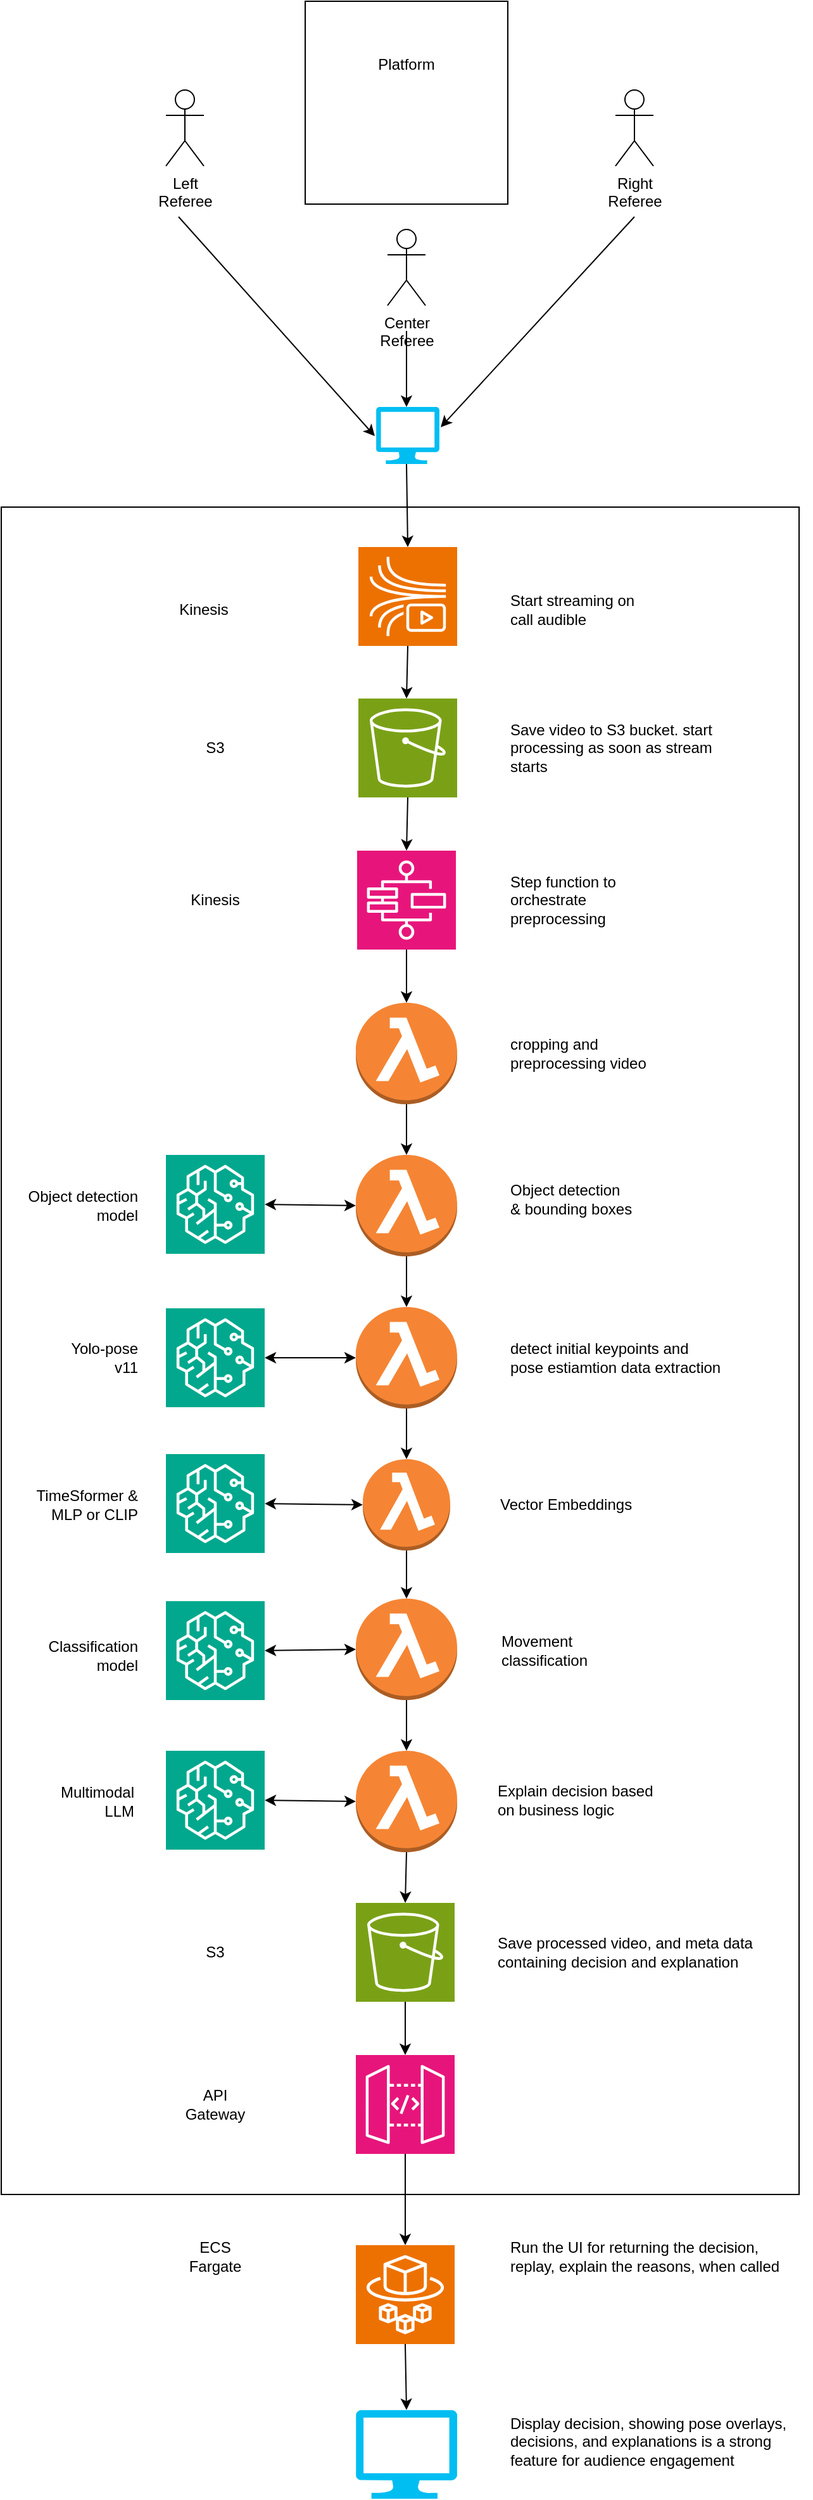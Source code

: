 <mxfile version="24.7.17">
  <diagram id="-JO8x4zFdo4FEkR7jgUP" name="RefVision diagram">
    <mxGraphModel dx="873" dy="1396" grid="1" gridSize="10" guides="1" tooltips="1" connect="1" arrows="1" fold="1" page="1" pageScale="1" pageWidth="1169" pageHeight="827" math="0" shadow="0">
      <root>
        <mxCell id="0" />
        <mxCell id="1" parent="0" />
        <mxCell id="WAWI1PnUTGvxY50PO7R5-44" value="" style="rounded=0;whiteSpace=wrap;html=1;" vertex="1" parent="1">
          <mxGeometry x="80" y="-111" width="630" height="1331" as="geometry" />
        </mxCell>
        <mxCell id="WAWI1PnUTGvxY50PO7R5-2" value="" style="sketch=0;points=[[0,0,0],[0.25,0,0],[0.5,0,0],[0.75,0,0],[1,0,0],[0,1,0],[0.25,1,0],[0.5,1,0],[0.75,1,0],[1,1,0],[0,0.25,0],[0,0.5,0],[0,0.75,0],[1,0.25,0],[1,0.5,0],[1,0.75,0]];outlineConnect=0;fontColor=#232F3E;fillColor=#E7157B;strokeColor=#ffffff;dashed=0;verticalLabelPosition=bottom;verticalAlign=top;align=center;html=1;fontSize=12;fontStyle=0;aspect=fixed;shape=mxgraph.aws4.resourceIcon;resIcon=mxgraph.aws4.step_functions;" vertex="1" parent="1">
          <mxGeometry x="361" y="160" width="78" height="78" as="geometry" />
        </mxCell>
        <mxCell id="WAWI1PnUTGvxY50PO7R5-3" value="" style="outlineConnect=0;dashed=0;verticalLabelPosition=bottom;verticalAlign=top;align=center;html=1;shape=mxgraph.aws3.lambda_function;fillColor=#F58534;gradientColor=none;" vertex="1" parent="1">
          <mxGeometry x="360" y="520" width="80" height="80" as="geometry" />
        </mxCell>
        <mxCell id="WAWI1PnUTGvxY50PO7R5-4" value="" style="outlineConnect=0;dashed=0;verticalLabelPosition=bottom;verticalAlign=top;align=center;html=1;shape=mxgraph.aws3.lambda_function;fillColor=#F58534;gradientColor=none;" vertex="1" parent="1">
          <mxGeometry x="360" y="280" width="80" height="80" as="geometry" />
        </mxCell>
        <mxCell id="WAWI1PnUTGvxY50PO7R5-5" value="" style="outlineConnect=0;dashed=0;verticalLabelPosition=bottom;verticalAlign=top;align=center;html=1;shape=mxgraph.aws3.lambda_function;fillColor=#F58534;gradientColor=none;" vertex="1" parent="1">
          <mxGeometry x="360" y="400" width="80" height="80" as="geometry" />
        </mxCell>
        <mxCell id="WAWI1PnUTGvxY50PO7R5-6" value="" style="endArrow=classic;html=1;rounded=0;exitX=0.5;exitY=1;exitDx=0;exitDy=0;exitPerimeter=0;entryX=0.5;entryY=0;entryDx=0;entryDy=0;entryPerimeter=0;" edge="1" parent="1" source="WAWI1PnUTGvxY50PO7R5-2" target="WAWI1PnUTGvxY50PO7R5-4">
          <mxGeometry width="50" height="50" relative="1" as="geometry">
            <mxPoint x="420" y="320" as="sourcePoint" />
            <mxPoint x="470" y="270" as="targetPoint" />
          </mxGeometry>
        </mxCell>
        <mxCell id="WAWI1PnUTGvxY50PO7R5-7" value="cropping and preprocessing video" style="text;html=1;align=left;verticalAlign=middle;whiteSpace=wrap;rounded=0;" vertex="1" parent="1">
          <mxGeometry x="480" y="305" width="140" height="30" as="geometry" />
        </mxCell>
        <mxCell id="WAWI1PnUTGvxY50PO7R5-8" value="detect initial keypoints and pose estiamtion data extraction" style="text;html=1;align=left;verticalAlign=middle;whiteSpace=wrap;rounded=0;" vertex="1" parent="1">
          <mxGeometry x="480" y="540" width="170" height="40" as="geometry" />
        </mxCell>
        <mxCell id="WAWI1PnUTGvxY50PO7R5-9" value="Object detection &amp;amp; bounding boxes" style="text;html=1;align=left;verticalAlign=middle;whiteSpace=wrap;rounded=0;" vertex="1" parent="1">
          <mxGeometry x="480" y="420" width="100" height="30" as="geometry" />
        </mxCell>
        <mxCell id="WAWI1PnUTGvxY50PO7R5-10" value="" style="endArrow=classic;html=1;rounded=0;exitX=0.5;exitY=1;exitDx=0;exitDy=0;exitPerimeter=0;entryX=0.5;entryY=0;entryDx=0;entryDy=0;entryPerimeter=0;" edge="1" parent="1" source="WAWI1PnUTGvxY50PO7R5-4" target="WAWI1PnUTGvxY50PO7R5-5">
          <mxGeometry width="50" height="50" relative="1" as="geometry">
            <mxPoint x="420" y="560" as="sourcePoint" />
            <mxPoint x="470" y="510" as="targetPoint" />
          </mxGeometry>
        </mxCell>
        <mxCell id="WAWI1PnUTGvxY50PO7R5-11" value="" style="endArrow=classic;html=1;rounded=0;exitX=0.5;exitY=1;exitDx=0;exitDy=0;exitPerimeter=0;entryX=0.5;entryY=0;entryDx=0;entryDy=0;entryPerimeter=0;" edge="1" parent="1" source="WAWI1PnUTGvxY50PO7R5-5" target="WAWI1PnUTGvxY50PO7R5-3">
          <mxGeometry width="50" height="50" relative="1" as="geometry">
            <mxPoint x="420" y="560" as="sourcePoint" />
            <mxPoint x="470" y="510" as="targetPoint" />
          </mxGeometry>
        </mxCell>
        <mxCell id="WAWI1PnUTGvxY50PO7R5-13" value="" style="sketch=0;points=[[0,0,0],[0.25,0,0],[0.5,0,0],[0.75,0,0],[1,0,0],[0,1,0],[0.25,1,0],[0.5,1,0],[0.75,1,0],[1,1,0],[0,0.25,0],[0,0.5,0],[0,0.75,0],[1,0.25,0],[1,0.5,0],[1,0.75,0]];outlineConnect=0;fontColor=#232F3E;fillColor=#01A88D;strokeColor=#ffffff;dashed=0;verticalLabelPosition=bottom;verticalAlign=top;align=center;html=1;fontSize=12;fontStyle=0;aspect=fixed;shape=mxgraph.aws4.resourceIcon;resIcon=mxgraph.aws4.sagemaker;" vertex="1" parent="1">
          <mxGeometry x="210" y="400" width="78" height="78" as="geometry" />
        </mxCell>
        <mxCell id="WAWI1PnUTGvxY50PO7R5-14" value="" style="endArrow=classic;startArrow=classic;html=1;rounded=0;exitX=1;exitY=0.5;exitDx=0;exitDy=0;exitPerimeter=0;" edge="1" parent="1" source="WAWI1PnUTGvxY50PO7R5-13">
          <mxGeometry width="50" height="50" relative="1" as="geometry">
            <mxPoint x="420" y="500" as="sourcePoint" />
            <mxPoint x="360" y="440" as="targetPoint" />
          </mxGeometry>
        </mxCell>
        <mxCell id="WAWI1PnUTGvxY50PO7R5-16" value="" style="sketch=0;points=[[0,0,0],[0.25,0,0],[0.5,0,0],[0.75,0,0],[1,0,0],[0,1,0],[0.25,1,0],[0.5,1,0],[0.75,1,0],[1,1,0],[0,0.25,0],[0,0.5,0],[0,0.75,0],[1,0.25,0],[1,0.5,0],[1,0.75,0]];outlineConnect=0;fontColor=#232F3E;fillColor=#01A88D;strokeColor=#ffffff;dashed=0;verticalLabelPosition=bottom;verticalAlign=top;align=center;html=1;fontSize=12;fontStyle=0;aspect=fixed;shape=mxgraph.aws4.resourceIcon;resIcon=mxgraph.aws4.sagemaker;" vertex="1" parent="1">
          <mxGeometry x="210" y="521" width="78" height="78" as="geometry" />
        </mxCell>
        <mxCell id="WAWI1PnUTGvxY50PO7R5-17" value="" style="endArrow=classic;startArrow=classic;html=1;rounded=0;exitX=1;exitY=0.5;exitDx=0;exitDy=0;exitPerimeter=0;entryX=0;entryY=0.5;entryDx=0;entryDy=0;entryPerimeter=0;" edge="1" parent="1" source="WAWI1PnUTGvxY50PO7R5-16" target="WAWI1PnUTGvxY50PO7R5-3">
          <mxGeometry width="50" height="50" relative="1" as="geometry">
            <mxPoint x="420" y="500" as="sourcePoint" />
            <mxPoint x="470" y="450" as="targetPoint" />
          </mxGeometry>
        </mxCell>
        <mxCell id="WAWI1PnUTGvxY50PO7R5-18" value="" style="outlineConnect=0;dashed=0;verticalLabelPosition=bottom;verticalAlign=top;align=center;html=1;shape=mxgraph.aws3.lambda_function;fillColor=#F58534;gradientColor=none;" vertex="1" parent="1">
          <mxGeometry x="360" y="750" width="80" height="80" as="geometry" />
        </mxCell>
        <mxCell id="WAWI1PnUTGvxY50PO7R5-19" value="" style="sketch=0;points=[[0,0,0],[0.25,0,0],[0.5,0,0],[0.75,0,0],[1,0,0],[0,1,0],[0.25,1,0],[0.5,1,0],[0.75,1,0],[1,1,0],[0,0.25,0],[0,0.5,0],[0,0.75,0],[1,0.25,0],[1,0.5,0],[1,0.75,0]];outlineConnect=0;fontColor=#232F3E;fillColor=#01A88D;strokeColor=#ffffff;dashed=0;verticalLabelPosition=bottom;verticalAlign=top;align=center;html=1;fontSize=12;fontStyle=0;aspect=fixed;shape=mxgraph.aws4.resourceIcon;resIcon=mxgraph.aws4.sagemaker;" vertex="1" parent="1">
          <mxGeometry x="210" y="752" width="78" height="78" as="geometry" />
        </mxCell>
        <mxCell id="WAWI1PnUTGvxY50PO7R5-20" value="" style="endArrow=classic;startArrow=classic;html=1;rounded=0;entryX=0;entryY=0.5;entryDx=0;entryDy=0;entryPerimeter=0;exitX=1;exitY=0.5;exitDx=0;exitDy=0;exitPerimeter=0;" edge="1" parent="1" source="WAWI1PnUTGvxY50PO7R5-19" target="WAWI1PnUTGvxY50PO7R5-18">
          <mxGeometry width="50" height="50" relative="1" as="geometry">
            <mxPoint x="290" y="790" as="sourcePoint" />
            <mxPoint x="340" y="740" as="targetPoint" />
          </mxGeometry>
        </mxCell>
        <mxCell id="WAWI1PnUTGvxY50PO7R5-21" value="Movement classification" style="text;html=1;align=left;verticalAlign=middle;whiteSpace=wrap;rounded=0;" vertex="1" parent="1">
          <mxGeometry x="473" y="776" width="80" height="30" as="geometry" />
        </mxCell>
        <mxCell id="WAWI1PnUTGvxY50PO7R5-23" value="Yolo-pose v11" style="text;html=1;align=right;verticalAlign=middle;whiteSpace=wrap;rounded=0;" vertex="1" parent="1">
          <mxGeometry x="130" y="545" width="60" height="30" as="geometry" />
        </mxCell>
        <mxCell id="WAWI1PnUTGvxY50PO7R5-24" value="Object detection model" style="text;html=1;align=right;verticalAlign=middle;whiteSpace=wrap;rounded=0;" vertex="1" parent="1">
          <mxGeometry x="90" y="425" width="100" height="30" as="geometry" />
        </mxCell>
        <mxCell id="WAWI1PnUTGvxY50PO7R5-25" value="Classification model" style="text;html=1;align=right;verticalAlign=middle;whiteSpace=wrap;rounded=0;" vertex="1" parent="1">
          <mxGeometry x="120" y="780" width="70" height="30" as="geometry" />
        </mxCell>
        <mxCell id="WAWI1PnUTGvxY50PO7R5-26" value="Step function to orchestrate preprocessing" style="text;html=1;align=left;verticalAlign=middle;whiteSpace=wrap;rounded=0;" vertex="1" parent="1">
          <mxGeometry x="480" y="176" width="120" height="46" as="geometry" />
        </mxCell>
        <mxCell id="WAWI1PnUTGvxY50PO7R5-27" value="" style="outlineConnect=0;dashed=0;verticalLabelPosition=bottom;verticalAlign=top;align=center;html=1;shape=mxgraph.aws3.lambda_function;fillColor=#F58534;gradientColor=none;" vertex="1" parent="1">
          <mxGeometry x="360" y="870" width="80" height="80" as="geometry" />
        </mxCell>
        <mxCell id="WAWI1PnUTGvxY50PO7R5-28" value="Multimodal LLM" style="text;html=1;align=right;verticalAlign=middle;whiteSpace=wrap;rounded=0;" vertex="1" parent="1">
          <mxGeometry x="127" y="895" width="60" height="30" as="geometry" />
        </mxCell>
        <mxCell id="WAWI1PnUTGvxY50PO7R5-29" value="" style="sketch=0;points=[[0,0,0],[0.25,0,0],[0.5,0,0],[0.75,0,0],[1,0,0],[0,1,0],[0.25,1,0],[0.5,1,0],[0.75,1,0],[1,1,0],[0,0.25,0],[0,0.5,0],[0,0.75,0],[1,0.25,0],[1,0.5,0],[1,0.75,0]];outlineConnect=0;fontColor=#232F3E;fillColor=#01A88D;strokeColor=#ffffff;dashed=0;verticalLabelPosition=bottom;verticalAlign=top;align=center;html=1;fontSize=12;fontStyle=0;aspect=fixed;shape=mxgraph.aws4.resourceIcon;resIcon=mxgraph.aws4.sagemaker;" vertex="1" parent="1">
          <mxGeometry x="210" y="870" width="78" height="78" as="geometry" />
        </mxCell>
        <mxCell id="WAWI1PnUTGvxY50PO7R5-30" value="" style="endArrow=classic;startArrow=classic;html=1;rounded=0;exitX=1;exitY=0.5;exitDx=0;exitDy=0;exitPerimeter=0;entryX=0;entryY=0.5;entryDx=0;entryDy=0;entryPerimeter=0;" edge="1" parent="1" source="WAWI1PnUTGvxY50PO7R5-29" target="WAWI1PnUTGvxY50PO7R5-27">
          <mxGeometry width="50" height="50" relative="1" as="geometry">
            <mxPoint x="420" y="850" as="sourcePoint" />
            <mxPoint x="470" y="800" as="targetPoint" />
          </mxGeometry>
        </mxCell>
        <mxCell id="WAWI1PnUTGvxY50PO7R5-31" value="Explain decision based on business logic" style="text;html=1;align=left;verticalAlign=middle;whiteSpace=wrap;rounded=0;" vertex="1" parent="1">
          <mxGeometry x="470" y="894" width="130" height="30" as="geometry" />
        </mxCell>
        <mxCell id="WAWI1PnUTGvxY50PO7R5-34" value="" style="endArrow=classic;html=1;rounded=0;exitX=0.5;exitY=1;exitDx=0;exitDy=0;exitPerimeter=0;entryX=0.5;entryY=0;entryDx=0;entryDy=0;entryPerimeter=0;" edge="1" parent="1" source="WAWI1PnUTGvxY50PO7R5-18" target="WAWI1PnUTGvxY50PO7R5-27">
          <mxGeometry width="50" height="50" relative="1" as="geometry">
            <mxPoint x="420" y="910" as="sourcePoint" />
            <mxPoint x="470" y="860" as="targetPoint" />
          </mxGeometry>
        </mxCell>
        <mxCell id="WAWI1PnUTGvxY50PO7R5-36" value="ECS Fargate" style="text;html=1;align=center;verticalAlign=middle;whiteSpace=wrap;rounded=0;" vertex="1" parent="1">
          <mxGeometry x="219" y="1254" width="60" height="30" as="geometry" />
        </mxCell>
        <mxCell id="WAWI1PnUTGvxY50PO7R5-37" value="Run the UI for returning the decision, replay, explain the reasons, when called" style="text;html=1;align=left;verticalAlign=middle;whiteSpace=wrap;rounded=0;" vertex="1" parent="1">
          <mxGeometry x="480" y="1254" width="220" height="30" as="geometry" />
        </mxCell>
        <mxCell id="WAWI1PnUTGvxY50PO7R5-38" value="" style="endArrow=classic;html=1;rounded=0;entryX=0.5;entryY=0;entryDx=0;entryDy=0;entryPerimeter=0;exitX=0.5;exitY=1;exitDx=0;exitDy=0;exitPerimeter=0;" edge="1" parent="1" source="WAWI1PnUTGvxY50PO7R5-39" target="WAWI1PnUTGvxY50PO7R5-2">
          <mxGeometry width="50" height="50" relative="1" as="geometry">
            <mxPoint x="400" y="120" as="sourcePoint" />
            <mxPoint x="470" y="30" as="targetPoint" />
          </mxGeometry>
        </mxCell>
        <mxCell id="WAWI1PnUTGvxY50PO7R5-39" value="" style="sketch=0;points=[[0,0,0],[0.25,0,0],[0.5,0,0],[0.75,0,0],[1,0,0],[0,1,0],[0.25,1,0],[0.5,1,0],[0.75,1,0],[1,1,0],[0,0.25,0],[0,0.5,0],[0,0.75,0],[1,0.25,0],[1,0.5,0],[1,0.75,0]];outlineConnect=0;fontColor=#232F3E;fillColor=#7AA116;strokeColor=#ffffff;dashed=0;verticalLabelPosition=bottom;verticalAlign=top;align=center;html=1;fontSize=12;fontStyle=0;aspect=fixed;shape=mxgraph.aws4.resourceIcon;resIcon=mxgraph.aws4.s3;" vertex="1" parent="1">
          <mxGeometry x="362" y="40" width="78" height="78" as="geometry" />
        </mxCell>
        <mxCell id="WAWI1PnUTGvxY50PO7R5-40" value="" style="sketch=0;points=[[0,0,0],[0.25,0,0],[0.5,0,0],[0.75,0,0],[1,0,0],[0,1,0],[0.25,1,0],[0.5,1,0],[0.75,1,0],[1,1,0],[0,0.25,0],[0,0.5,0],[0,0.75,0],[1,0.25,0],[1,0.5,0],[1,0.75,0]];outlineConnect=0;fontColor=#232F3E;fillColor=#ED7100;strokeColor=#ffffff;dashed=0;verticalLabelPosition=bottom;verticalAlign=top;align=center;html=1;fontSize=12;fontStyle=0;aspect=fixed;shape=mxgraph.aws4.resourceIcon;resIcon=mxgraph.aws4.fargate;" vertex="1" parent="1">
          <mxGeometry x="360" y="1260" width="78" height="78" as="geometry" />
        </mxCell>
        <mxCell id="WAWI1PnUTGvxY50PO7R5-41" value="" style="sketch=0;points=[[0,0,0],[0.25,0,0],[0.5,0,0],[0.75,0,0],[1,0,0],[0,1,0],[0.25,1,0],[0.5,1,0],[0.75,1,0],[1,1,0],[0,0.25,0],[0,0.5,0],[0,0.75,0],[1,0.25,0],[1,0.5,0],[1,0.75,0]];outlineConnect=0;fontColor=#232F3E;fillColor=#7AA116;strokeColor=#ffffff;dashed=0;verticalLabelPosition=bottom;verticalAlign=top;align=center;html=1;fontSize=12;fontStyle=0;aspect=fixed;shape=mxgraph.aws4.resourceIcon;resIcon=mxgraph.aws4.s3;" vertex="1" parent="1">
          <mxGeometry x="360" y="990" width="78" height="78" as="geometry" />
        </mxCell>
        <mxCell id="WAWI1PnUTGvxY50PO7R5-43" value="Save processed video, and meta data containing decision and explanation" style="text;html=1;align=left;verticalAlign=middle;whiteSpace=wrap;rounded=0;" vertex="1" parent="1">
          <mxGeometry x="470" y="1014" width="220" height="30" as="geometry" />
        </mxCell>
        <mxCell id="WAWI1PnUTGvxY50PO7R5-45" value="" style="verticalLabelPosition=bottom;html=1;verticalAlign=top;align=center;strokeColor=none;fillColor=#00BEF2;shape=mxgraph.azure.computer;pointerEvents=1;" vertex="1" parent="1">
          <mxGeometry x="360" y="1390" width="80" height="70" as="geometry" />
        </mxCell>
        <mxCell id="WAWI1PnUTGvxY50PO7R5-46" value="Display decision, showing pose overlays, decisions, and explanations is a strong feature for audience engagement" style="text;html=1;align=left;verticalAlign=middle;whiteSpace=wrap;rounded=0;" vertex="1" parent="1">
          <mxGeometry x="480" y="1390" width="240" height="50" as="geometry" />
        </mxCell>
        <mxCell id="WAWI1PnUTGvxY50PO7R5-47" value="" style="endArrow=classic;html=1;rounded=0;exitX=0.5;exitY=1;exitDx=0;exitDy=0;exitPerimeter=0;entryX=0.5;entryY=0;entryDx=0;entryDy=0;entryPerimeter=0;" edge="1" parent="1" source="WAWI1PnUTGvxY50PO7R5-40" target="WAWI1PnUTGvxY50PO7R5-45">
          <mxGeometry width="50" height="50" relative="1" as="geometry">
            <mxPoint x="420" y="1440" as="sourcePoint" />
            <mxPoint x="470" y="1390" as="targetPoint" />
          </mxGeometry>
        </mxCell>
        <mxCell id="apTRcwX0F5dgear1Zv7N-1" value="S3" style="text;html=1;align=center;verticalAlign=middle;whiteSpace=wrap;rounded=0;" vertex="1" parent="1">
          <mxGeometry x="219" y="1014" width="60" height="30" as="geometry" />
        </mxCell>
        <mxCell id="apTRcwX0F5dgear1Zv7N-2" value="" style="sketch=0;points=[[0,0,0],[0.25,0,0],[0.5,0,0],[0.75,0,0],[1,0,0],[0,1,0],[0.25,1,0],[0.5,1,0],[0.75,1,0],[1,1,0],[0,0.25,0],[0,0.5,0],[0,0.75,0],[1,0.25,0],[1,0.5,0],[1,0.75,0]];outlineConnect=0;fontColor=#232F3E;fillColor=#E7157B;strokeColor=#ffffff;dashed=0;verticalLabelPosition=bottom;verticalAlign=top;align=center;html=1;fontSize=12;fontStyle=0;aspect=fixed;shape=mxgraph.aws4.resourceIcon;resIcon=mxgraph.aws4.api_gateway;" vertex="1" parent="1">
          <mxGeometry x="360" y="1110" width="78" height="78" as="geometry" />
        </mxCell>
        <mxCell id="apTRcwX0F5dgear1Zv7N-3" value="" style="endArrow=classic;html=1;rounded=0;exitX=0.5;exitY=1;exitDx=0;exitDy=0;exitPerimeter=0;entryX=0.5;entryY=0;entryDx=0;entryDy=0;entryPerimeter=0;" edge="1" parent="1" source="apTRcwX0F5dgear1Zv7N-2" target="WAWI1PnUTGvxY50PO7R5-40">
          <mxGeometry width="50" height="50" relative="1" as="geometry">
            <mxPoint x="420" y="1380" as="sourcePoint" />
            <mxPoint x="470" y="1330" as="targetPoint" />
          </mxGeometry>
        </mxCell>
        <mxCell id="apTRcwX0F5dgear1Zv7N-4" value="" style="endArrow=classic;html=1;rounded=0;exitX=0.5;exitY=1;exitDx=0;exitDy=0;exitPerimeter=0;entryX=0.5;entryY=0;entryDx=0;entryDy=0;entryPerimeter=0;" edge="1" parent="1" source="WAWI1PnUTGvxY50PO7R5-41" target="apTRcwX0F5dgear1Zv7N-2">
          <mxGeometry width="50" height="50" relative="1" as="geometry">
            <mxPoint x="420" y="1380" as="sourcePoint" />
            <mxPoint x="470" y="1330" as="targetPoint" />
          </mxGeometry>
        </mxCell>
        <mxCell id="apTRcwX0F5dgear1Zv7N-5" value="API Gateway" style="text;html=1;align=center;verticalAlign=middle;whiteSpace=wrap;rounded=0;" vertex="1" parent="1">
          <mxGeometry x="219" y="1134" width="60" height="30" as="geometry" />
        </mxCell>
        <mxCell id="QuN5w_704vBOULfmnqHs-1" value="" style="whiteSpace=wrap;html=1;aspect=fixed;" vertex="1" parent="1">
          <mxGeometry x="320" y="-510" width="160" height="160" as="geometry" />
        </mxCell>
        <mxCell id="QuN5w_704vBOULfmnqHs-2" value="Center &lt;br&gt;Referee" style="shape=umlActor;verticalLabelPosition=bottom;verticalAlign=top;html=1;outlineConnect=0;" vertex="1" parent="1">
          <mxGeometry x="385" y="-330" width="30" height="60" as="geometry" />
        </mxCell>
        <mxCell id="QuN5w_704vBOULfmnqHs-3" value="Right &lt;br&gt;Referee" style="shape=umlActor;verticalLabelPosition=bottom;verticalAlign=top;html=1;outlineConnect=0;" vertex="1" parent="1">
          <mxGeometry x="565" y="-440" width="30" height="60" as="geometry" />
        </mxCell>
        <mxCell id="QuN5w_704vBOULfmnqHs-4" value="Left &lt;br&gt;Referee" style="shape=umlActor;verticalLabelPosition=bottom;verticalAlign=top;html=1;outlineConnect=0;" vertex="1" parent="1">
          <mxGeometry x="210" y="-440" width="30" height="60" as="geometry" />
        </mxCell>
        <mxCell id="QuN5w_704vBOULfmnqHs-5" value="" style="endArrow=classic;html=1;rounded=0;entryX=0.5;entryY=0;entryDx=0;entryDy=0;entryPerimeter=0;" edge="1" parent="1">
          <mxGeometry width="50" height="50" relative="1" as="geometry">
            <mxPoint x="400" y="-250" as="sourcePoint" />
            <mxPoint x="400" y="-190" as="targetPoint" />
          </mxGeometry>
        </mxCell>
        <mxCell id="QuN5w_704vBOULfmnqHs-6" value="" style="endArrow=classic;html=1;rounded=0;entryX=1.04;entryY=0.347;entryDx=0;entryDy=0;entryPerimeter=0;" edge="1" parent="1">
          <mxGeometry width="50" height="50" relative="1" as="geometry">
            <mxPoint x="580" y="-340" as="sourcePoint" />
            <mxPoint x="427" y="-174" as="targetPoint" />
          </mxGeometry>
        </mxCell>
        <mxCell id="QuN5w_704vBOULfmnqHs-7" value="" style="endArrow=classic;html=1;rounded=0;entryX=0;entryY=0.5;entryDx=0;entryDy=0;entryPerimeter=0;" edge="1" parent="1">
          <mxGeometry width="50" height="50" relative="1" as="geometry">
            <mxPoint x="220" y="-340" as="sourcePoint" />
            <mxPoint x="375" y="-167" as="targetPoint" />
          </mxGeometry>
        </mxCell>
        <mxCell id="QuN5w_704vBOULfmnqHs-9" value="" style="endArrow=classic;html=1;rounded=0;exitX=0.5;exitY=1;exitDx=0;exitDy=0;exitPerimeter=0;entryX=0.5;entryY=0;entryDx=0;entryDy=0;entryPerimeter=0;" edge="1" parent="1" target="YWISUtTttNGglYgdMUDr-8">
          <mxGeometry width="50" height="50" relative="1" as="geometry">
            <mxPoint x="400" y="-145" as="sourcePoint" />
            <mxPoint x="400" y="-71" as="targetPoint" />
          </mxGeometry>
        </mxCell>
        <mxCell id="QuN5w_704vBOULfmnqHs-10" value="" style="endArrow=classic;html=1;rounded=0;exitX=0.5;exitY=1;exitDx=0;exitDy=0;exitPerimeter=0;" edge="1" parent="1" source="YWISUtTttNGglYgdMUDr-8">
          <mxGeometry width="50" height="50" relative="1" as="geometry">
            <mxPoint x="400" y="10" as="sourcePoint" />
            <mxPoint x="400" y="40" as="targetPoint" />
          </mxGeometry>
        </mxCell>
        <mxCell id="QuN5w_704vBOULfmnqHs-11" value="Platform" style="text;html=1;align=center;verticalAlign=middle;whiteSpace=wrap;rounded=0;" vertex="1" parent="1">
          <mxGeometry x="370" y="-475" width="60" height="30" as="geometry" />
        </mxCell>
        <mxCell id="unXnNoze_wnshiiaE0eF-1" value="" style="verticalLabelPosition=bottom;html=1;verticalAlign=top;align=center;strokeColor=none;fillColor=#00BEF2;shape=mxgraph.azure.computer;pointerEvents=1;" vertex="1" parent="1">
          <mxGeometry x="376" y="-190" width="50" height="45" as="geometry" />
        </mxCell>
        <mxCell id="unXnNoze_wnshiiaE0eF-2" value="Kinesis" style="text;html=1;align=center;verticalAlign=middle;whiteSpace=wrap;rounded=0;" vertex="1" parent="1">
          <mxGeometry x="210" y="-45.5" width="60" height="30" as="geometry" />
        </mxCell>
        <mxCell id="unXnNoze_wnshiiaE0eF-3" value="Start streaming on call audible" style="text;html=1;align=left;verticalAlign=middle;whiteSpace=wrap;rounded=0;" vertex="1" parent="1">
          <mxGeometry x="480" y="-45.5" width="110" height="30" as="geometry" />
        </mxCell>
        <mxCell id="unXnNoze_wnshiiaE0eF-4" value="Save video to S3 bucket. start processing as soon as stream starts" style="text;html=1;align=left;verticalAlign=middle;whiteSpace=wrap;rounded=0;" vertex="1" parent="1">
          <mxGeometry x="480" y="64" width="170" height="30" as="geometry" />
        </mxCell>
        <mxCell id="unXnNoze_wnshiiaE0eF-5" value="Kinesis" style="text;html=1;align=center;verticalAlign=middle;whiteSpace=wrap;rounded=0;" vertex="1" parent="1">
          <mxGeometry x="219" y="184" width="60" height="30" as="geometry" />
        </mxCell>
        <mxCell id="unXnNoze_wnshiiaE0eF-6" value="S3" style="text;html=1;align=center;verticalAlign=middle;whiteSpace=wrap;rounded=0;" vertex="1" parent="1">
          <mxGeometry x="219" y="64" width="60" height="30" as="geometry" />
        </mxCell>
        <mxCell id="YWISUtTttNGglYgdMUDr-1" value="" style="outlineConnect=0;dashed=0;verticalLabelPosition=bottom;verticalAlign=top;align=center;html=1;shape=mxgraph.aws3.lambda_function;fillColor=#F58534;gradientColor=none;" vertex="1" parent="1">
          <mxGeometry x="365.5" y="640" width="69" height="72" as="geometry" />
        </mxCell>
        <mxCell id="YWISUtTttNGglYgdMUDr-2" value="" style="endArrow=classic;html=1;rounded=0;exitX=0.5;exitY=1;exitDx=0;exitDy=0;exitPerimeter=0;entryX=0.5;entryY=0;entryDx=0;entryDy=0;entryPerimeter=0;" edge="1" parent="1" source="WAWI1PnUTGvxY50PO7R5-3" target="YWISUtTttNGglYgdMUDr-1">
          <mxGeometry width="50" height="50" relative="1" as="geometry">
            <mxPoint x="410" y="580" as="sourcePoint" />
            <mxPoint x="460" y="530" as="targetPoint" />
          </mxGeometry>
        </mxCell>
        <mxCell id="YWISUtTttNGglYgdMUDr-3" value="" style="endArrow=classic;html=1;rounded=0;entryX=0.5;entryY=0;entryDx=0;entryDy=0;entryPerimeter=0;exitX=0.5;exitY=1;exitDx=0;exitDy=0;exitPerimeter=0;" edge="1" parent="1" source="YWISUtTttNGglYgdMUDr-1" target="WAWI1PnUTGvxY50PO7R5-18">
          <mxGeometry width="50" height="50" relative="1" as="geometry">
            <mxPoint x="410" y="650" as="sourcePoint" />
            <mxPoint x="460" y="600" as="targetPoint" />
          </mxGeometry>
        </mxCell>
        <mxCell id="YWISUtTttNGglYgdMUDr-4" value="Vector Embeddings" style="text;html=1;align=left;verticalAlign=middle;whiteSpace=wrap;rounded=0;" vertex="1" parent="1">
          <mxGeometry x="472" y="661" width="130" height="30" as="geometry" />
        </mxCell>
        <mxCell id="YWISUtTttNGglYgdMUDr-5" value="" style="sketch=0;points=[[0,0,0],[0.25,0,0],[0.5,0,0],[0.75,0,0],[1,0,0],[0,1,0],[0.25,1,0],[0.5,1,0],[0.75,1,0],[1,1,0],[0,0.25,0],[0,0.5,0],[0,0.75,0],[1,0.25,0],[1,0.5,0],[1,0.75,0]];outlineConnect=0;fontColor=#232F3E;fillColor=#01A88D;strokeColor=#ffffff;dashed=0;verticalLabelPosition=bottom;verticalAlign=top;align=center;html=1;fontSize=12;fontStyle=0;aspect=fixed;shape=mxgraph.aws4.resourceIcon;resIcon=mxgraph.aws4.sagemaker;" vertex="1" parent="1">
          <mxGeometry x="210" y="636" width="78" height="78" as="geometry" />
        </mxCell>
        <mxCell id="YWISUtTttNGglYgdMUDr-6" value="" style="endArrow=classic;startArrow=classic;html=1;rounded=0;exitX=1;exitY=0.5;exitDx=0;exitDy=0;exitPerimeter=0;entryX=0;entryY=0.5;entryDx=0;entryDy=0;entryPerimeter=0;" edge="1" parent="1" source="YWISUtTttNGglYgdMUDr-5" target="YWISUtTttNGglYgdMUDr-1">
          <mxGeometry width="50" height="50" relative="1" as="geometry">
            <mxPoint x="410" y="650" as="sourcePoint" />
            <mxPoint x="460" y="600" as="targetPoint" />
          </mxGeometry>
        </mxCell>
        <mxCell id="YWISUtTttNGglYgdMUDr-7" value="TimeSformer &amp;amp; MLP or CLIP" style="text;html=1;align=right;verticalAlign=middle;whiteSpace=wrap;rounded=0;" vertex="1" parent="1">
          <mxGeometry x="100" y="661" width="90" height="30" as="geometry" />
        </mxCell>
        <mxCell id="YWISUtTttNGglYgdMUDr-8" value="" style="sketch=0;points=[[0,0,0],[0.25,0,0],[0.5,0,0],[0.75,0,0],[1,0,0],[0,1,0],[0.25,1,0],[0.5,1,0],[0.75,1,0],[1,1,0],[0,0.25,0],[0,0.5,0],[0,0.75,0],[1,0.25,0],[1,0.5,0],[1,0.75,0]];outlineConnect=0;fontColor=#232F3E;fillColor=#ED7100;strokeColor=#ffffff;dashed=0;verticalLabelPosition=bottom;verticalAlign=top;align=center;html=1;fontSize=12;fontStyle=0;aspect=fixed;shape=mxgraph.aws4.resourceIcon;resIcon=mxgraph.aws4.kinesis_video_streams;" vertex="1" parent="1">
          <mxGeometry x="362" y="-79.5" width="78" height="78" as="geometry" />
        </mxCell>
        <mxCell id="YWISUtTttNGglYgdMUDr-10" value="" style="endArrow=classic;html=1;rounded=0;exitX=0.5;exitY=1;exitDx=0;exitDy=0;exitPerimeter=0;entryX=0.5;entryY=0;entryDx=0;entryDy=0;entryPerimeter=0;" edge="1" parent="1" source="WAWI1PnUTGvxY50PO7R5-27" target="WAWI1PnUTGvxY50PO7R5-41">
          <mxGeometry width="50" height="50" relative="1" as="geometry">
            <mxPoint x="410" y="1130" as="sourcePoint" />
            <mxPoint x="460" y="1080" as="targetPoint" />
          </mxGeometry>
        </mxCell>
      </root>
    </mxGraphModel>
  </diagram>
</mxfile>
